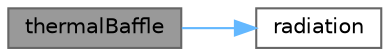 digraph "thermalBaffle"
{
 // LATEX_PDF_SIZE
  bgcolor="transparent";
  edge [fontname=Helvetica,fontsize=10,labelfontname=Helvetica,labelfontsize=10];
  node [fontname=Helvetica,fontsize=10,shape=box,height=0.2,width=0.4];
  rankdir="LR";
  Node1 [id="Node000001",label="thermalBaffle",height=0.2,width=0.4,color="gray40", fillcolor="grey60", style="filled", fontcolor="black",tooltip=" "];
  Node1 -> Node2 [id="edge1_Node000001_Node000002",color="steelblue1",style="solid",tooltip=" "];
  Node2 [id="Node000002",label="radiation",height=0.2,width=0.4,color="grey40", fillcolor="white", style="filled",URL="$createIncompressibleRadiationModel_8H.html#af23b120528e75d568bd4b154a6b1f6c7",tooltip=" "];
}
